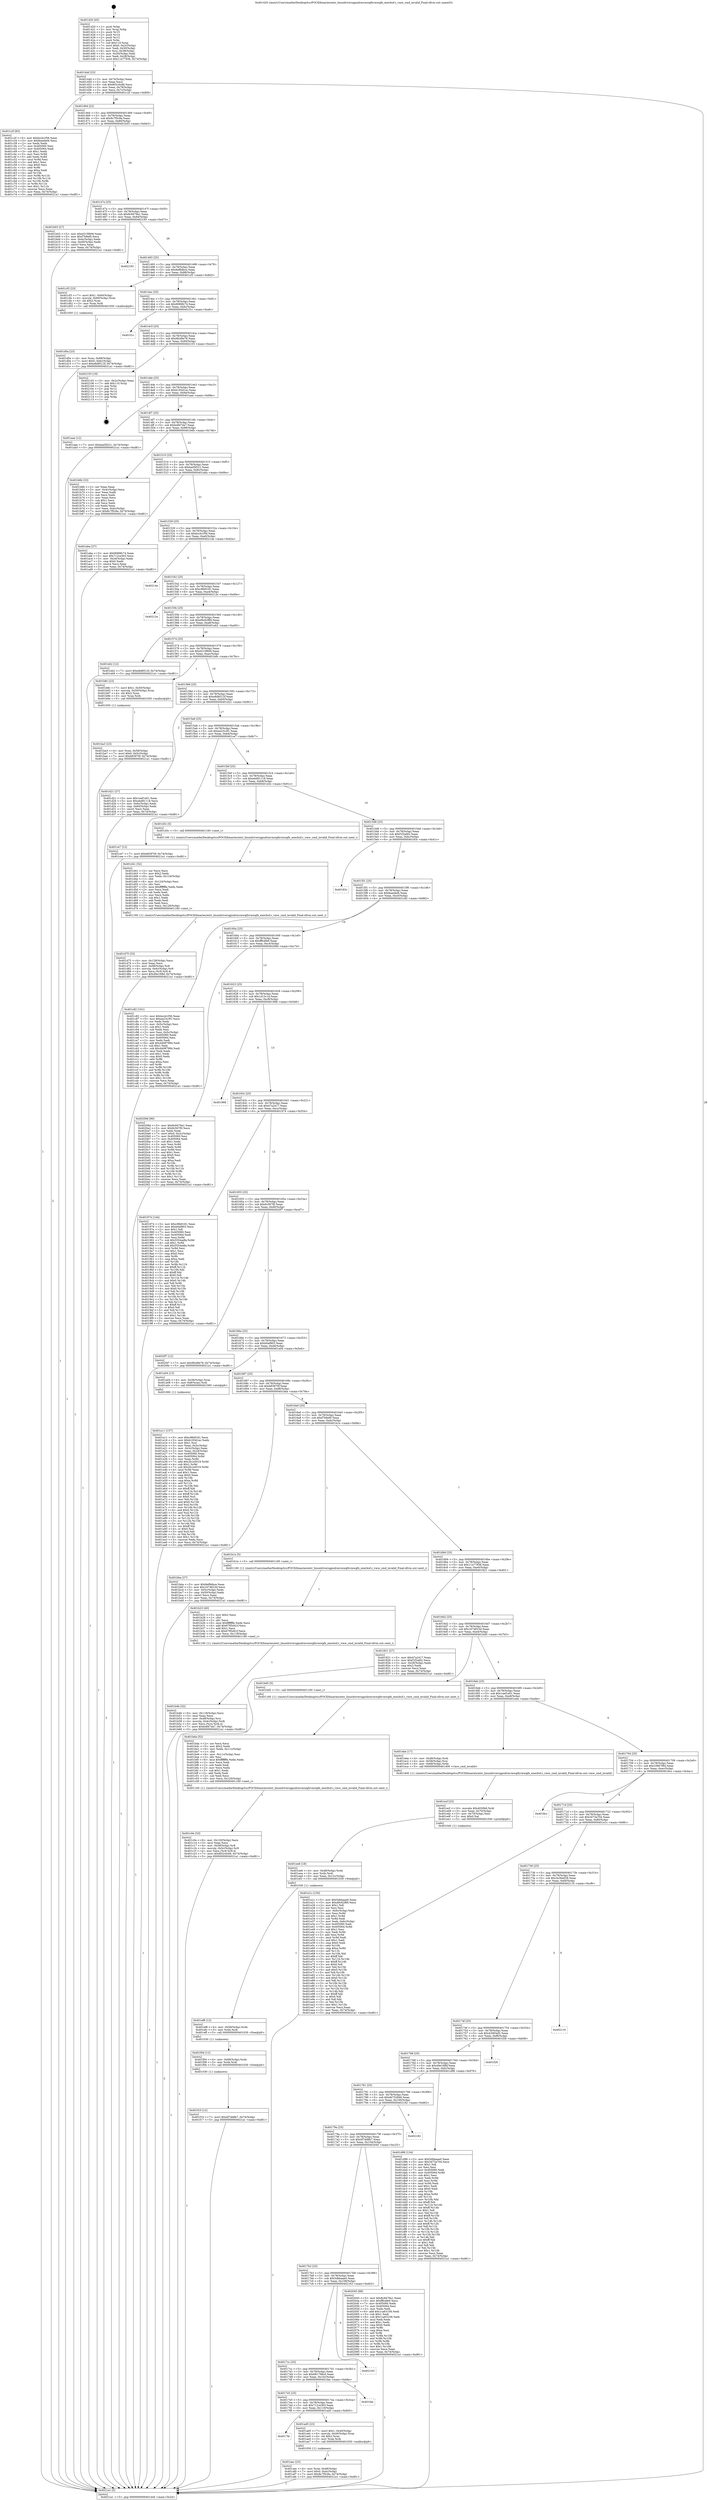 digraph "0x401420" {
  label = "0x401420 (/mnt/c/Users/mathe/Desktop/tcc/POCII/binaries/extr_linuxdriversgpudrmvmwgfxvmwgfx_execbuf.c_vmw_cmd_invalid_Final-ollvm.out::main(0))"
  labelloc = "t"
  node[shape=record]

  Entry [label="",width=0.3,height=0.3,shape=circle,fillcolor=black,style=filled]
  "0x40144d" [label="{
     0x40144d [23]\l
     | [instrs]\l
     &nbsp;&nbsp;0x40144d \<+3\>: mov -0x74(%rbp),%eax\l
     &nbsp;&nbsp;0x401450 \<+2\>: mov %eax,%ecx\l
     &nbsp;&nbsp;0x401452 \<+6\>: sub $0x802c0c66,%ecx\l
     &nbsp;&nbsp;0x401458 \<+3\>: mov %eax,-0x78(%rbp)\l
     &nbsp;&nbsp;0x40145b \<+3\>: mov %ecx,-0x7c(%rbp)\l
     &nbsp;&nbsp;0x40145e \<+6\>: je 0000000000401c2f \<main+0x80f\>\l
  }"]
  "0x401c2f" [label="{
     0x401c2f [83]\l
     | [instrs]\l
     &nbsp;&nbsp;0x401c2f \<+5\>: mov $0xbccb1f56,%eax\l
     &nbsp;&nbsp;0x401c34 \<+5\>: mov $0xfeaedef4,%ecx\l
     &nbsp;&nbsp;0x401c39 \<+2\>: xor %edx,%edx\l
     &nbsp;&nbsp;0x401c3b \<+7\>: mov 0x405060,%esi\l
     &nbsp;&nbsp;0x401c42 \<+7\>: mov 0x405064,%edi\l
     &nbsp;&nbsp;0x401c49 \<+3\>: sub $0x1,%edx\l
     &nbsp;&nbsp;0x401c4c \<+3\>: mov %esi,%r8d\l
     &nbsp;&nbsp;0x401c4f \<+3\>: add %edx,%r8d\l
     &nbsp;&nbsp;0x401c52 \<+4\>: imul %r8d,%esi\l
     &nbsp;&nbsp;0x401c56 \<+3\>: and $0x1,%esi\l
     &nbsp;&nbsp;0x401c59 \<+3\>: cmp $0x0,%esi\l
     &nbsp;&nbsp;0x401c5c \<+4\>: sete %r9b\l
     &nbsp;&nbsp;0x401c60 \<+3\>: cmp $0xa,%edi\l
     &nbsp;&nbsp;0x401c63 \<+4\>: setl %r10b\l
     &nbsp;&nbsp;0x401c67 \<+3\>: mov %r9b,%r11b\l
     &nbsp;&nbsp;0x401c6a \<+3\>: and %r10b,%r11b\l
     &nbsp;&nbsp;0x401c6d \<+3\>: xor %r10b,%r9b\l
     &nbsp;&nbsp;0x401c70 \<+3\>: or %r9b,%r11b\l
     &nbsp;&nbsp;0x401c73 \<+4\>: test $0x1,%r11b\l
     &nbsp;&nbsp;0x401c77 \<+3\>: cmovne %ecx,%eax\l
     &nbsp;&nbsp;0x401c7a \<+3\>: mov %eax,-0x74(%rbp)\l
     &nbsp;&nbsp;0x401c7d \<+5\>: jmp 00000000004021a1 \<main+0xd81\>\l
  }"]
  "0x401464" [label="{
     0x401464 [22]\l
     | [instrs]\l
     &nbsp;&nbsp;0x401464 \<+5\>: jmp 0000000000401469 \<main+0x49\>\l
     &nbsp;&nbsp;0x401469 \<+3\>: mov -0x78(%rbp),%eax\l
     &nbsp;&nbsp;0x40146c \<+5\>: sub $0x8c7f5c9a,%eax\l
     &nbsp;&nbsp;0x401471 \<+3\>: mov %eax,-0x80(%rbp)\l
     &nbsp;&nbsp;0x401474 \<+6\>: je 0000000000401b03 \<main+0x6e3\>\l
  }"]
  Exit [label="",width=0.3,height=0.3,shape=circle,fillcolor=black,style=filled,peripheries=2]
  "0x401b03" [label="{
     0x401b03 [27]\l
     | [instrs]\l
     &nbsp;&nbsp;0x401b03 \<+5\>: mov $0xe515f606,%eax\l
     &nbsp;&nbsp;0x401b08 \<+5\>: mov $0xf7b8ef0,%ecx\l
     &nbsp;&nbsp;0x401b0d \<+3\>: mov -0x4c(%rbp),%edx\l
     &nbsp;&nbsp;0x401b10 \<+3\>: cmp -0x40(%rbp),%edx\l
     &nbsp;&nbsp;0x401b13 \<+3\>: cmovl %ecx,%eax\l
     &nbsp;&nbsp;0x401b16 \<+3\>: mov %eax,-0x74(%rbp)\l
     &nbsp;&nbsp;0x401b19 \<+5\>: jmp 00000000004021a1 \<main+0xd81\>\l
  }"]
  "0x40147a" [label="{
     0x40147a [25]\l
     | [instrs]\l
     &nbsp;&nbsp;0x40147a \<+5\>: jmp 000000000040147f \<main+0x5f\>\l
     &nbsp;&nbsp;0x40147f \<+3\>: mov -0x78(%rbp),%eax\l
     &nbsp;&nbsp;0x401482 \<+5\>: sub $0x8c9479a1,%eax\l
     &nbsp;&nbsp;0x401487 \<+6\>: mov %eax,-0x84(%rbp)\l
     &nbsp;&nbsp;0x40148d \<+6\>: je 0000000000402193 \<main+0xd73\>\l
  }"]
  "0x401f10" [label="{
     0x401f10 [12]\l
     | [instrs]\l
     &nbsp;&nbsp;0x401f10 \<+7\>: movl $0x4f7dd8b7,-0x74(%rbp)\l
     &nbsp;&nbsp;0x401f17 \<+5\>: jmp 00000000004021a1 \<main+0xd81\>\l
  }"]
  "0x402193" [label="{
     0x402193\l
  }", style=dashed]
  "0x401493" [label="{
     0x401493 [25]\l
     | [instrs]\l
     &nbsp;&nbsp;0x401493 \<+5\>: jmp 0000000000401498 \<main+0x78\>\l
     &nbsp;&nbsp;0x401498 \<+3\>: mov -0x78(%rbp),%eax\l
     &nbsp;&nbsp;0x40149b \<+5\>: sub $0x8ef8dbce,%eax\l
     &nbsp;&nbsp;0x4014a0 \<+6\>: mov %eax,-0x88(%rbp)\l
     &nbsp;&nbsp;0x4014a6 \<+6\>: je 0000000000401cf3 \<main+0x8d3\>\l
  }"]
  "0x401f04" [label="{
     0x401f04 [12]\l
     | [instrs]\l
     &nbsp;&nbsp;0x401f04 \<+4\>: mov -0x68(%rbp),%rdx\l
     &nbsp;&nbsp;0x401f08 \<+3\>: mov %rdx,%rdi\l
     &nbsp;&nbsp;0x401f0b \<+5\>: call 0000000000401030 \<free@plt\>\l
     | [calls]\l
     &nbsp;&nbsp;0x401030 \{1\} (unknown)\l
  }"]
  "0x401cf3" [label="{
     0x401cf3 [23]\l
     | [instrs]\l
     &nbsp;&nbsp;0x401cf3 \<+7\>: movl $0x1,-0x60(%rbp)\l
     &nbsp;&nbsp;0x401cfa \<+4\>: movslq -0x60(%rbp),%rax\l
     &nbsp;&nbsp;0x401cfe \<+4\>: shl $0x2,%rax\l
     &nbsp;&nbsp;0x401d02 \<+3\>: mov %rax,%rdi\l
     &nbsp;&nbsp;0x401d05 \<+5\>: call 0000000000401050 \<malloc@plt\>\l
     | [calls]\l
     &nbsp;&nbsp;0x401050 \{1\} (unknown)\l
  }"]
  "0x4014ac" [label="{
     0x4014ac [25]\l
     | [instrs]\l
     &nbsp;&nbsp;0x4014ac \<+5\>: jmp 00000000004014b1 \<main+0x91\>\l
     &nbsp;&nbsp;0x4014b1 \<+3\>: mov -0x78(%rbp),%eax\l
     &nbsp;&nbsp;0x4014b4 \<+5\>: sub $0x9089fc74,%eax\l
     &nbsp;&nbsp;0x4014b9 \<+6\>: mov %eax,-0x8c(%rbp)\l
     &nbsp;&nbsp;0x4014bf \<+6\>: je 0000000000401f1c \<main+0xafc\>\l
  }"]
  "0x401ef8" [label="{
     0x401ef8 [12]\l
     | [instrs]\l
     &nbsp;&nbsp;0x401ef8 \<+4\>: mov -0x58(%rbp),%rdx\l
     &nbsp;&nbsp;0x401efc \<+3\>: mov %rdx,%rdi\l
     &nbsp;&nbsp;0x401eff \<+5\>: call 0000000000401030 \<free@plt\>\l
     | [calls]\l
     &nbsp;&nbsp;0x401030 \{1\} (unknown)\l
  }"]
  "0x401f1c" [label="{
     0x401f1c\l
  }", style=dashed]
  "0x4014c5" [label="{
     0x4014c5 [25]\l
     | [instrs]\l
     &nbsp;&nbsp;0x4014c5 \<+5\>: jmp 00000000004014ca \<main+0xaa\>\l
     &nbsp;&nbsp;0x4014ca \<+3\>: mov -0x78(%rbp),%eax\l
     &nbsp;&nbsp;0x4014cd \<+5\>: sub $0x9fcd9e78,%eax\l
     &nbsp;&nbsp;0x4014d2 \<+6\>: mov %eax,-0x90(%rbp)\l
     &nbsp;&nbsp;0x4014d8 \<+6\>: je 0000000000402103 \<main+0xce3\>\l
  }"]
  "0x401ee6" [label="{
     0x401ee6 [18]\l
     | [instrs]\l
     &nbsp;&nbsp;0x401ee6 \<+4\>: mov -0x48(%rbp),%rdx\l
     &nbsp;&nbsp;0x401eea \<+3\>: mov %rdx,%rdi\l
     &nbsp;&nbsp;0x401eed \<+6\>: mov %eax,-0x12c(%rbp)\l
     &nbsp;&nbsp;0x401ef3 \<+5\>: call 0000000000401030 \<free@plt\>\l
     | [calls]\l
     &nbsp;&nbsp;0x401030 \{1\} (unknown)\l
  }"]
  "0x402103" [label="{
     0x402103 [19]\l
     | [instrs]\l
     &nbsp;&nbsp;0x402103 \<+3\>: mov -0x2c(%rbp),%eax\l
     &nbsp;&nbsp;0x402106 \<+7\>: add $0x110,%rsp\l
     &nbsp;&nbsp;0x40210d \<+1\>: pop %rbx\l
     &nbsp;&nbsp;0x40210e \<+2\>: pop %r12\l
     &nbsp;&nbsp;0x402110 \<+2\>: pop %r14\l
     &nbsp;&nbsp;0x402112 \<+2\>: pop %r15\l
     &nbsp;&nbsp;0x402114 \<+1\>: pop %rbp\l
     &nbsp;&nbsp;0x402115 \<+1\>: ret\l
  }"]
  "0x4014de" [label="{
     0x4014de [25]\l
     | [instrs]\l
     &nbsp;&nbsp;0x4014de \<+5\>: jmp 00000000004014e3 \<main+0xc3\>\l
     &nbsp;&nbsp;0x4014e3 \<+3\>: mov -0x78(%rbp),%eax\l
     &nbsp;&nbsp;0x4014e6 \<+5\>: sub $0xb193d1ec,%eax\l
     &nbsp;&nbsp;0x4014eb \<+6\>: mov %eax,-0x94(%rbp)\l
     &nbsp;&nbsp;0x4014f1 \<+6\>: je 0000000000401aae \<main+0x68e\>\l
  }"]
  "0x401ecf" [label="{
     0x401ecf [23]\l
     | [instrs]\l
     &nbsp;&nbsp;0x401ecf \<+10\>: movabs $0x4030b6,%rdi\l
     &nbsp;&nbsp;0x401ed9 \<+3\>: mov %eax,-0x70(%rbp)\l
     &nbsp;&nbsp;0x401edc \<+3\>: mov -0x70(%rbp),%esi\l
     &nbsp;&nbsp;0x401edf \<+2\>: mov $0x0,%al\l
     &nbsp;&nbsp;0x401ee1 \<+5\>: call 0000000000401040 \<printf@plt\>\l
     | [calls]\l
     &nbsp;&nbsp;0x401040 \{1\} (unknown)\l
  }"]
  "0x401aae" [label="{
     0x401aae [12]\l
     | [instrs]\l
     &nbsp;&nbsp;0x401aae \<+7\>: movl $0xbad5f221,-0x74(%rbp)\l
     &nbsp;&nbsp;0x401ab5 \<+5\>: jmp 00000000004021a1 \<main+0xd81\>\l
  }"]
  "0x4014f7" [label="{
     0x4014f7 [25]\l
     | [instrs]\l
     &nbsp;&nbsp;0x4014f7 \<+5\>: jmp 00000000004014fc \<main+0xdc\>\l
     &nbsp;&nbsp;0x4014fc \<+3\>: mov -0x78(%rbp),%eax\l
     &nbsp;&nbsp;0x4014ff \<+5\>: sub $0xb4fd7da7,%eax\l
     &nbsp;&nbsp;0x401504 \<+6\>: mov %eax,-0x98(%rbp)\l
     &nbsp;&nbsp;0x40150a \<+6\>: je 0000000000401b6b \<main+0x74b\>\l
  }"]
  "0x401d75" [label="{
     0x401d75 [33]\l
     | [instrs]\l
     &nbsp;&nbsp;0x401d75 \<+6\>: mov -0x128(%rbp),%ecx\l
     &nbsp;&nbsp;0x401d7b \<+3\>: imul %eax,%ecx\l
     &nbsp;&nbsp;0x401d7e \<+4\>: mov -0x68(%rbp),%r8\l
     &nbsp;&nbsp;0x401d82 \<+4\>: movslq -0x6c(%rbp),%r9\l
     &nbsp;&nbsp;0x401d86 \<+4\>: mov %ecx,(%r8,%r9,4)\l
     &nbsp;&nbsp;0x401d8a \<+7\>: movl $0x49e16fbf,-0x74(%rbp)\l
     &nbsp;&nbsp;0x401d91 \<+5\>: jmp 00000000004021a1 \<main+0xd81\>\l
  }"]
  "0x401b6b" [label="{
     0x401b6b [33]\l
     | [instrs]\l
     &nbsp;&nbsp;0x401b6b \<+2\>: xor %eax,%eax\l
     &nbsp;&nbsp;0x401b6d \<+3\>: mov -0x4c(%rbp),%ecx\l
     &nbsp;&nbsp;0x401b70 \<+2\>: mov %eax,%edx\l
     &nbsp;&nbsp;0x401b72 \<+2\>: sub %ecx,%edx\l
     &nbsp;&nbsp;0x401b74 \<+2\>: mov %eax,%ecx\l
     &nbsp;&nbsp;0x401b76 \<+3\>: sub $0x1,%ecx\l
     &nbsp;&nbsp;0x401b79 \<+2\>: add %ecx,%edx\l
     &nbsp;&nbsp;0x401b7b \<+2\>: sub %edx,%eax\l
     &nbsp;&nbsp;0x401b7d \<+3\>: mov %eax,-0x4c(%rbp)\l
     &nbsp;&nbsp;0x401b80 \<+7\>: movl $0x8c7f5c9a,-0x74(%rbp)\l
     &nbsp;&nbsp;0x401b87 \<+5\>: jmp 00000000004021a1 \<main+0xd81\>\l
  }"]
  "0x401510" [label="{
     0x401510 [25]\l
     | [instrs]\l
     &nbsp;&nbsp;0x401510 \<+5\>: jmp 0000000000401515 \<main+0xf5\>\l
     &nbsp;&nbsp;0x401515 \<+3\>: mov -0x78(%rbp),%eax\l
     &nbsp;&nbsp;0x401518 \<+5\>: sub $0xbad5f221,%eax\l
     &nbsp;&nbsp;0x40151d \<+6\>: mov %eax,-0x9c(%rbp)\l
     &nbsp;&nbsp;0x401523 \<+6\>: je 0000000000401aba \<main+0x69a\>\l
  }"]
  "0x401d41" [label="{
     0x401d41 [52]\l
     | [instrs]\l
     &nbsp;&nbsp;0x401d41 \<+2\>: xor %ecx,%ecx\l
     &nbsp;&nbsp;0x401d43 \<+5\>: mov $0x2,%edx\l
     &nbsp;&nbsp;0x401d48 \<+6\>: mov %edx,-0x124(%rbp)\l
     &nbsp;&nbsp;0x401d4e \<+1\>: cltd\l
     &nbsp;&nbsp;0x401d4f \<+6\>: mov -0x124(%rbp),%esi\l
     &nbsp;&nbsp;0x401d55 \<+2\>: idiv %esi\l
     &nbsp;&nbsp;0x401d57 \<+6\>: imul $0xfffffffe,%edx,%edx\l
     &nbsp;&nbsp;0x401d5d \<+2\>: mov %ecx,%edi\l
     &nbsp;&nbsp;0x401d5f \<+2\>: sub %edx,%edi\l
     &nbsp;&nbsp;0x401d61 \<+2\>: mov %ecx,%edx\l
     &nbsp;&nbsp;0x401d63 \<+3\>: sub $0x1,%edx\l
     &nbsp;&nbsp;0x401d66 \<+2\>: add %edx,%edi\l
     &nbsp;&nbsp;0x401d68 \<+2\>: sub %edi,%ecx\l
     &nbsp;&nbsp;0x401d6a \<+6\>: mov %ecx,-0x128(%rbp)\l
     &nbsp;&nbsp;0x401d70 \<+5\>: call 0000000000401160 \<next_i\>\l
     | [calls]\l
     &nbsp;&nbsp;0x401160 \{1\} (/mnt/c/Users/mathe/Desktop/tcc/POCII/binaries/extr_linuxdriversgpudrmvmwgfxvmwgfx_execbuf.c_vmw_cmd_invalid_Final-ollvm.out::next_i)\l
  }"]
  "0x401aba" [label="{
     0x401aba [27]\l
     | [instrs]\l
     &nbsp;&nbsp;0x401aba \<+5\>: mov $0x9089fc74,%eax\l
     &nbsp;&nbsp;0x401abf \<+5\>: mov $0x712ce363,%ecx\l
     &nbsp;&nbsp;0x401ac4 \<+3\>: mov -0x24(%rbp),%edx\l
     &nbsp;&nbsp;0x401ac7 \<+3\>: cmp $0x0,%edx\l
     &nbsp;&nbsp;0x401aca \<+3\>: cmove %ecx,%eax\l
     &nbsp;&nbsp;0x401acd \<+3\>: mov %eax,-0x74(%rbp)\l
     &nbsp;&nbsp;0x401ad0 \<+5\>: jmp 00000000004021a1 \<main+0xd81\>\l
  }"]
  "0x401529" [label="{
     0x401529 [25]\l
     | [instrs]\l
     &nbsp;&nbsp;0x401529 \<+5\>: jmp 000000000040152e \<main+0x10e\>\l
     &nbsp;&nbsp;0x40152e \<+3\>: mov -0x78(%rbp),%eax\l
     &nbsp;&nbsp;0x401531 \<+5\>: sub $0xbccb1f56,%eax\l
     &nbsp;&nbsp;0x401536 \<+6\>: mov %eax,-0xa0(%rbp)\l
     &nbsp;&nbsp;0x40153c \<+6\>: je 000000000040214a \<main+0xd2a\>\l
  }"]
  "0x401d0a" [label="{
     0x401d0a [23]\l
     | [instrs]\l
     &nbsp;&nbsp;0x401d0a \<+4\>: mov %rax,-0x68(%rbp)\l
     &nbsp;&nbsp;0x401d0e \<+7\>: movl $0x0,-0x6c(%rbp)\l
     &nbsp;&nbsp;0x401d15 \<+7\>: movl $0xe8d8512f,-0x74(%rbp)\l
     &nbsp;&nbsp;0x401d1c \<+5\>: jmp 00000000004021a1 \<main+0xd81\>\l
  }"]
  "0x40214a" [label="{
     0x40214a\l
  }", style=dashed]
  "0x401542" [label="{
     0x401542 [25]\l
     | [instrs]\l
     &nbsp;&nbsp;0x401542 \<+5\>: jmp 0000000000401547 \<main+0x127\>\l
     &nbsp;&nbsp;0x401547 \<+3\>: mov -0x78(%rbp),%eax\l
     &nbsp;&nbsp;0x40154a \<+5\>: sub $0xc9fe9181,%eax\l
     &nbsp;&nbsp;0x40154f \<+6\>: mov %eax,-0xa4(%rbp)\l
     &nbsp;&nbsp;0x401555 \<+6\>: je 000000000040212e \<main+0xd0e\>\l
  }"]
  "0x401c0e" [label="{
     0x401c0e [33]\l
     | [instrs]\l
     &nbsp;&nbsp;0x401c0e \<+6\>: mov -0x120(%rbp),%ecx\l
     &nbsp;&nbsp;0x401c14 \<+3\>: imul %eax,%ecx\l
     &nbsp;&nbsp;0x401c17 \<+4\>: mov -0x58(%rbp),%r8\l
     &nbsp;&nbsp;0x401c1b \<+4\>: movslq -0x5c(%rbp),%r9\l
     &nbsp;&nbsp;0x401c1f \<+4\>: mov %ecx,(%r8,%r9,4)\l
     &nbsp;&nbsp;0x401c23 \<+7\>: movl $0x802c0c66,-0x74(%rbp)\l
     &nbsp;&nbsp;0x401c2a \<+5\>: jmp 00000000004021a1 \<main+0xd81\>\l
  }"]
  "0x40212e" [label="{
     0x40212e\l
  }", style=dashed]
  "0x40155b" [label="{
     0x40155b [25]\l
     | [instrs]\l
     &nbsp;&nbsp;0x40155b \<+5\>: jmp 0000000000401560 \<main+0x140\>\l
     &nbsp;&nbsp;0x401560 \<+3\>: mov -0x78(%rbp),%eax\l
     &nbsp;&nbsp;0x401563 \<+5\>: sub $0xd9c62f89,%eax\l
     &nbsp;&nbsp;0x401568 \<+6\>: mov %eax,-0xa8(%rbp)\l
     &nbsp;&nbsp;0x40156e \<+6\>: je 0000000000401eb2 \<main+0xa92\>\l
  }"]
  "0x401bda" [label="{
     0x401bda [52]\l
     | [instrs]\l
     &nbsp;&nbsp;0x401bda \<+2\>: xor %ecx,%ecx\l
     &nbsp;&nbsp;0x401bdc \<+5\>: mov $0x2,%edx\l
     &nbsp;&nbsp;0x401be1 \<+6\>: mov %edx,-0x11c(%rbp)\l
     &nbsp;&nbsp;0x401be7 \<+1\>: cltd\l
     &nbsp;&nbsp;0x401be8 \<+6\>: mov -0x11c(%rbp),%esi\l
     &nbsp;&nbsp;0x401bee \<+2\>: idiv %esi\l
     &nbsp;&nbsp;0x401bf0 \<+6\>: imul $0xfffffffe,%edx,%edx\l
     &nbsp;&nbsp;0x401bf6 \<+2\>: mov %ecx,%edi\l
     &nbsp;&nbsp;0x401bf8 \<+2\>: sub %edx,%edi\l
     &nbsp;&nbsp;0x401bfa \<+2\>: mov %ecx,%edx\l
     &nbsp;&nbsp;0x401bfc \<+3\>: sub $0x1,%edx\l
     &nbsp;&nbsp;0x401bff \<+2\>: add %edx,%edi\l
     &nbsp;&nbsp;0x401c01 \<+2\>: sub %edi,%ecx\l
     &nbsp;&nbsp;0x401c03 \<+6\>: mov %ecx,-0x120(%rbp)\l
     &nbsp;&nbsp;0x401c09 \<+5\>: call 0000000000401160 \<next_i\>\l
     | [calls]\l
     &nbsp;&nbsp;0x401160 \{1\} (/mnt/c/Users/mathe/Desktop/tcc/POCII/binaries/extr_linuxdriversgpudrmvmwgfxvmwgfx_execbuf.c_vmw_cmd_invalid_Final-ollvm.out::next_i)\l
  }"]
  "0x401eb2" [label="{
     0x401eb2 [12]\l
     | [instrs]\l
     &nbsp;&nbsp;0x401eb2 \<+7\>: movl $0xe8d8512f,-0x74(%rbp)\l
     &nbsp;&nbsp;0x401eb9 \<+5\>: jmp 00000000004021a1 \<main+0xd81\>\l
  }"]
  "0x401574" [label="{
     0x401574 [25]\l
     | [instrs]\l
     &nbsp;&nbsp;0x401574 \<+5\>: jmp 0000000000401579 \<main+0x159\>\l
     &nbsp;&nbsp;0x401579 \<+3\>: mov -0x78(%rbp),%eax\l
     &nbsp;&nbsp;0x40157c \<+5\>: sub $0xe515f606,%eax\l
     &nbsp;&nbsp;0x401581 \<+6\>: mov %eax,-0xac(%rbp)\l
     &nbsp;&nbsp;0x401587 \<+6\>: je 0000000000401b8c \<main+0x76c\>\l
  }"]
  "0x401ba3" [label="{
     0x401ba3 [23]\l
     | [instrs]\l
     &nbsp;&nbsp;0x401ba3 \<+4\>: mov %rax,-0x58(%rbp)\l
     &nbsp;&nbsp;0x401ba7 \<+7\>: movl $0x0,-0x5c(%rbp)\l
     &nbsp;&nbsp;0x401bae \<+7\>: movl $0xb83970f,-0x74(%rbp)\l
     &nbsp;&nbsp;0x401bb5 \<+5\>: jmp 00000000004021a1 \<main+0xd81\>\l
  }"]
  "0x401b8c" [label="{
     0x401b8c [23]\l
     | [instrs]\l
     &nbsp;&nbsp;0x401b8c \<+7\>: movl $0x1,-0x50(%rbp)\l
     &nbsp;&nbsp;0x401b93 \<+4\>: movslq -0x50(%rbp),%rax\l
     &nbsp;&nbsp;0x401b97 \<+4\>: shl $0x2,%rax\l
     &nbsp;&nbsp;0x401b9b \<+3\>: mov %rax,%rdi\l
     &nbsp;&nbsp;0x401b9e \<+5\>: call 0000000000401050 \<malloc@plt\>\l
     | [calls]\l
     &nbsp;&nbsp;0x401050 \{1\} (unknown)\l
  }"]
  "0x40158d" [label="{
     0x40158d [25]\l
     | [instrs]\l
     &nbsp;&nbsp;0x40158d \<+5\>: jmp 0000000000401592 \<main+0x172\>\l
     &nbsp;&nbsp;0x401592 \<+3\>: mov -0x78(%rbp),%eax\l
     &nbsp;&nbsp;0x401595 \<+5\>: sub $0xe8d8512f,%eax\l
     &nbsp;&nbsp;0x40159a \<+6\>: mov %eax,-0xb0(%rbp)\l
     &nbsp;&nbsp;0x4015a0 \<+6\>: je 0000000000401d21 \<main+0x901\>\l
  }"]
  "0x401b4b" [label="{
     0x401b4b [32]\l
     | [instrs]\l
     &nbsp;&nbsp;0x401b4b \<+6\>: mov -0x118(%rbp),%ecx\l
     &nbsp;&nbsp;0x401b51 \<+3\>: imul %eax,%ecx\l
     &nbsp;&nbsp;0x401b54 \<+4\>: mov -0x48(%rbp),%rsi\l
     &nbsp;&nbsp;0x401b58 \<+4\>: movslq -0x4c(%rbp),%rdi\l
     &nbsp;&nbsp;0x401b5c \<+3\>: mov %ecx,(%rsi,%rdi,4)\l
     &nbsp;&nbsp;0x401b5f \<+7\>: movl $0xb4fd7da7,-0x74(%rbp)\l
     &nbsp;&nbsp;0x401b66 \<+5\>: jmp 00000000004021a1 \<main+0xd81\>\l
  }"]
  "0x401d21" [label="{
     0x401d21 [27]\l
     | [instrs]\l
     &nbsp;&nbsp;0x401d21 \<+5\>: mov $0x1eef1e01,%eax\l
     &nbsp;&nbsp;0x401d26 \<+5\>: mov $0xebd91118,%ecx\l
     &nbsp;&nbsp;0x401d2b \<+3\>: mov -0x6c(%rbp),%edx\l
     &nbsp;&nbsp;0x401d2e \<+3\>: cmp -0x60(%rbp),%edx\l
     &nbsp;&nbsp;0x401d31 \<+3\>: cmovl %ecx,%eax\l
     &nbsp;&nbsp;0x401d34 \<+3\>: mov %eax,-0x74(%rbp)\l
     &nbsp;&nbsp;0x401d37 \<+5\>: jmp 00000000004021a1 \<main+0xd81\>\l
  }"]
  "0x4015a6" [label="{
     0x4015a6 [25]\l
     | [instrs]\l
     &nbsp;&nbsp;0x4015a6 \<+5\>: jmp 00000000004015ab \<main+0x18b\>\l
     &nbsp;&nbsp;0x4015ab \<+3\>: mov -0x78(%rbp),%eax\l
     &nbsp;&nbsp;0x4015ae \<+5\>: sub $0xea23c3f1,%eax\l
     &nbsp;&nbsp;0x4015b3 \<+6\>: mov %eax,-0xb4(%rbp)\l
     &nbsp;&nbsp;0x4015b9 \<+6\>: je 0000000000401ce7 \<main+0x8c7\>\l
  }"]
  "0x401b23" [label="{
     0x401b23 [40]\l
     | [instrs]\l
     &nbsp;&nbsp;0x401b23 \<+5\>: mov $0x2,%ecx\l
     &nbsp;&nbsp;0x401b28 \<+1\>: cltd\l
     &nbsp;&nbsp;0x401b29 \<+2\>: idiv %ecx\l
     &nbsp;&nbsp;0x401b2b \<+6\>: imul $0xfffffffe,%edx,%ecx\l
     &nbsp;&nbsp;0x401b31 \<+6\>: add $0x6785d41f,%ecx\l
     &nbsp;&nbsp;0x401b37 \<+3\>: add $0x1,%ecx\l
     &nbsp;&nbsp;0x401b3a \<+6\>: sub $0x6785d41f,%ecx\l
     &nbsp;&nbsp;0x401b40 \<+6\>: mov %ecx,-0x118(%rbp)\l
     &nbsp;&nbsp;0x401b46 \<+5\>: call 0000000000401160 \<next_i\>\l
     | [calls]\l
     &nbsp;&nbsp;0x401160 \{1\} (/mnt/c/Users/mathe/Desktop/tcc/POCII/binaries/extr_linuxdriversgpudrmvmwgfxvmwgfx_execbuf.c_vmw_cmd_invalid_Final-ollvm.out::next_i)\l
  }"]
  "0x401ce7" [label="{
     0x401ce7 [12]\l
     | [instrs]\l
     &nbsp;&nbsp;0x401ce7 \<+7\>: movl $0xb83970f,-0x74(%rbp)\l
     &nbsp;&nbsp;0x401cee \<+5\>: jmp 00000000004021a1 \<main+0xd81\>\l
  }"]
  "0x4015bf" [label="{
     0x4015bf [25]\l
     | [instrs]\l
     &nbsp;&nbsp;0x4015bf \<+5\>: jmp 00000000004015c4 \<main+0x1a4\>\l
     &nbsp;&nbsp;0x4015c4 \<+3\>: mov -0x78(%rbp),%eax\l
     &nbsp;&nbsp;0x4015c7 \<+5\>: sub $0xebd91118,%eax\l
     &nbsp;&nbsp;0x4015cc \<+6\>: mov %eax,-0xb8(%rbp)\l
     &nbsp;&nbsp;0x4015d2 \<+6\>: je 0000000000401d3c \<main+0x91c\>\l
  }"]
  "0x401aec" [label="{
     0x401aec [23]\l
     | [instrs]\l
     &nbsp;&nbsp;0x401aec \<+4\>: mov %rax,-0x48(%rbp)\l
     &nbsp;&nbsp;0x401af0 \<+7\>: movl $0x0,-0x4c(%rbp)\l
     &nbsp;&nbsp;0x401af7 \<+7\>: movl $0x8c7f5c9a,-0x74(%rbp)\l
     &nbsp;&nbsp;0x401afe \<+5\>: jmp 00000000004021a1 \<main+0xd81\>\l
  }"]
  "0x401d3c" [label="{
     0x401d3c [5]\l
     | [instrs]\l
     &nbsp;&nbsp;0x401d3c \<+5\>: call 0000000000401160 \<next_i\>\l
     | [calls]\l
     &nbsp;&nbsp;0x401160 \{1\} (/mnt/c/Users/mathe/Desktop/tcc/POCII/binaries/extr_linuxdriversgpudrmvmwgfxvmwgfx_execbuf.c_vmw_cmd_invalid_Final-ollvm.out::next_i)\l
  }"]
  "0x4015d8" [label="{
     0x4015d8 [25]\l
     | [instrs]\l
     &nbsp;&nbsp;0x4015d8 \<+5\>: jmp 00000000004015dd \<main+0x1bd\>\l
     &nbsp;&nbsp;0x4015dd \<+3\>: mov -0x78(%rbp),%eax\l
     &nbsp;&nbsp;0x4015e0 \<+5\>: sub $0xf1f2afd2,%eax\l
     &nbsp;&nbsp;0x4015e5 \<+6\>: mov %eax,-0xbc(%rbp)\l
     &nbsp;&nbsp;0x4015eb \<+6\>: je 000000000040183c \<main+0x41c\>\l
  }"]
  "0x4017fe" [label="{
     0x4017fe\l
  }", style=dashed]
  "0x40183c" [label="{
     0x40183c\l
  }", style=dashed]
  "0x4015f1" [label="{
     0x4015f1 [25]\l
     | [instrs]\l
     &nbsp;&nbsp;0x4015f1 \<+5\>: jmp 00000000004015f6 \<main+0x1d6\>\l
     &nbsp;&nbsp;0x4015f6 \<+3\>: mov -0x78(%rbp),%eax\l
     &nbsp;&nbsp;0x4015f9 \<+5\>: sub $0xfeaedef4,%eax\l
     &nbsp;&nbsp;0x4015fe \<+6\>: mov %eax,-0xc0(%rbp)\l
     &nbsp;&nbsp;0x401604 \<+6\>: je 0000000000401c82 \<main+0x862\>\l
  }"]
  "0x401ad5" [label="{
     0x401ad5 [23]\l
     | [instrs]\l
     &nbsp;&nbsp;0x401ad5 \<+7\>: movl $0x1,-0x40(%rbp)\l
     &nbsp;&nbsp;0x401adc \<+4\>: movslq -0x40(%rbp),%rax\l
     &nbsp;&nbsp;0x401ae0 \<+4\>: shl $0x2,%rax\l
     &nbsp;&nbsp;0x401ae4 \<+3\>: mov %rax,%rdi\l
     &nbsp;&nbsp;0x401ae7 \<+5\>: call 0000000000401050 \<malloc@plt\>\l
     | [calls]\l
     &nbsp;&nbsp;0x401050 \{1\} (unknown)\l
  }"]
  "0x401c82" [label="{
     0x401c82 [101]\l
     | [instrs]\l
     &nbsp;&nbsp;0x401c82 \<+5\>: mov $0xbccb1f56,%eax\l
     &nbsp;&nbsp;0x401c87 \<+5\>: mov $0xea23c3f1,%ecx\l
     &nbsp;&nbsp;0x401c8c \<+2\>: xor %edx,%edx\l
     &nbsp;&nbsp;0x401c8e \<+3\>: mov -0x5c(%rbp),%esi\l
     &nbsp;&nbsp;0x401c91 \<+3\>: sub $0x1,%edx\l
     &nbsp;&nbsp;0x401c94 \<+2\>: sub %edx,%esi\l
     &nbsp;&nbsp;0x401c96 \<+3\>: mov %esi,-0x5c(%rbp)\l
     &nbsp;&nbsp;0x401c99 \<+7\>: mov 0x405060,%edx\l
     &nbsp;&nbsp;0x401ca0 \<+7\>: mov 0x405064,%esi\l
     &nbsp;&nbsp;0x401ca7 \<+2\>: mov %edx,%edi\l
     &nbsp;&nbsp;0x401ca9 \<+6\>: add $0x44087984,%edi\l
     &nbsp;&nbsp;0x401caf \<+3\>: sub $0x1,%edi\l
     &nbsp;&nbsp;0x401cb2 \<+6\>: sub $0x44087984,%edi\l
     &nbsp;&nbsp;0x401cb8 \<+3\>: imul %edi,%edx\l
     &nbsp;&nbsp;0x401cbb \<+3\>: and $0x1,%edx\l
     &nbsp;&nbsp;0x401cbe \<+3\>: cmp $0x0,%edx\l
     &nbsp;&nbsp;0x401cc1 \<+4\>: sete %r8b\l
     &nbsp;&nbsp;0x401cc5 \<+3\>: cmp $0xa,%esi\l
     &nbsp;&nbsp;0x401cc8 \<+4\>: setl %r9b\l
     &nbsp;&nbsp;0x401ccc \<+3\>: mov %r8b,%r10b\l
     &nbsp;&nbsp;0x401ccf \<+3\>: and %r9b,%r10b\l
     &nbsp;&nbsp;0x401cd2 \<+3\>: xor %r9b,%r8b\l
     &nbsp;&nbsp;0x401cd5 \<+3\>: or %r8b,%r10b\l
     &nbsp;&nbsp;0x401cd8 \<+4\>: test $0x1,%r10b\l
     &nbsp;&nbsp;0x401cdc \<+3\>: cmovne %ecx,%eax\l
     &nbsp;&nbsp;0x401cdf \<+3\>: mov %eax,-0x74(%rbp)\l
     &nbsp;&nbsp;0x401ce2 \<+5\>: jmp 00000000004021a1 \<main+0xd81\>\l
  }"]
  "0x40160a" [label="{
     0x40160a [25]\l
     | [instrs]\l
     &nbsp;&nbsp;0x40160a \<+5\>: jmp 000000000040160f \<main+0x1ef\>\l
     &nbsp;&nbsp;0x40160f \<+3\>: mov -0x78(%rbp),%eax\l
     &nbsp;&nbsp;0x401612 \<+5\>: sub $0xfffcdfe9,%eax\l
     &nbsp;&nbsp;0x401617 \<+6\>: mov %eax,-0xc4(%rbp)\l
     &nbsp;&nbsp;0x40161d \<+6\>: je 000000000040209d \<main+0xc7d\>\l
  }"]
  "0x4017e5" [label="{
     0x4017e5 [25]\l
     | [instrs]\l
     &nbsp;&nbsp;0x4017e5 \<+5\>: jmp 00000000004017ea \<main+0x3ca\>\l
     &nbsp;&nbsp;0x4017ea \<+3\>: mov -0x78(%rbp),%eax\l
     &nbsp;&nbsp;0x4017ed \<+5\>: sub $0x712ce363,%eax\l
     &nbsp;&nbsp;0x4017f2 \<+6\>: mov %eax,-0x110(%rbp)\l
     &nbsp;&nbsp;0x4017f8 \<+6\>: je 0000000000401ad5 \<main+0x6b5\>\l
  }"]
  "0x40209d" [label="{
     0x40209d [90]\l
     | [instrs]\l
     &nbsp;&nbsp;0x40209d \<+5\>: mov $0x8c9479a1,%eax\l
     &nbsp;&nbsp;0x4020a2 \<+5\>: mov $0x9c567f0,%ecx\l
     &nbsp;&nbsp;0x4020a7 \<+2\>: xor %edx,%edx\l
     &nbsp;&nbsp;0x4020a9 \<+7\>: movl $0x0,-0x2c(%rbp)\l
     &nbsp;&nbsp;0x4020b0 \<+7\>: mov 0x405060,%esi\l
     &nbsp;&nbsp;0x4020b7 \<+7\>: mov 0x405064,%edi\l
     &nbsp;&nbsp;0x4020be \<+3\>: sub $0x1,%edx\l
     &nbsp;&nbsp;0x4020c1 \<+3\>: mov %esi,%r8d\l
     &nbsp;&nbsp;0x4020c4 \<+3\>: add %edx,%r8d\l
     &nbsp;&nbsp;0x4020c7 \<+4\>: imul %r8d,%esi\l
     &nbsp;&nbsp;0x4020cb \<+3\>: and $0x1,%esi\l
     &nbsp;&nbsp;0x4020ce \<+3\>: cmp $0x0,%esi\l
     &nbsp;&nbsp;0x4020d1 \<+4\>: sete %r9b\l
     &nbsp;&nbsp;0x4020d5 \<+3\>: cmp $0xa,%edi\l
     &nbsp;&nbsp;0x4020d8 \<+4\>: setl %r10b\l
     &nbsp;&nbsp;0x4020dc \<+3\>: mov %r9b,%r11b\l
     &nbsp;&nbsp;0x4020df \<+3\>: and %r10b,%r11b\l
     &nbsp;&nbsp;0x4020e2 \<+3\>: xor %r10b,%r9b\l
     &nbsp;&nbsp;0x4020e5 \<+3\>: or %r9b,%r11b\l
     &nbsp;&nbsp;0x4020e8 \<+4\>: test $0x1,%r11b\l
     &nbsp;&nbsp;0x4020ec \<+3\>: cmovne %ecx,%eax\l
     &nbsp;&nbsp;0x4020ef \<+3\>: mov %eax,-0x74(%rbp)\l
     &nbsp;&nbsp;0x4020f2 \<+5\>: jmp 00000000004021a1 \<main+0xd81\>\l
  }"]
  "0x401623" [label="{
     0x401623 [25]\l
     | [instrs]\l
     &nbsp;&nbsp;0x401623 \<+5\>: jmp 0000000000401628 \<main+0x208\>\l
     &nbsp;&nbsp;0x401628 \<+3\>: mov -0x78(%rbp),%eax\l
     &nbsp;&nbsp;0x40162b \<+5\>: sub $0x1d15c1d,%eax\l
     &nbsp;&nbsp;0x401630 \<+6\>: mov %eax,-0xc8(%rbp)\l
     &nbsp;&nbsp;0x401636 \<+6\>: je 0000000000401968 \<main+0x548\>\l
  }"]
  "0x401fae" [label="{
     0x401fae\l
  }", style=dashed]
  "0x401968" [label="{
     0x401968\l
  }", style=dashed]
  "0x40163c" [label="{
     0x40163c [25]\l
     | [instrs]\l
     &nbsp;&nbsp;0x40163c \<+5\>: jmp 0000000000401641 \<main+0x221\>\l
     &nbsp;&nbsp;0x401641 \<+3\>: mov -0x78(%rbp),%eax\l
     &nbsp;&nbsp;0x401644 \<+5\>: sub $0x47a2417,%eax\l
     &nbsp;&nbsp;0x401649 \<+6\>: mov %eax,-0xcc(%rbp)\l
     &nbsp;&nbsp;0x40164f \<+6\>: je 0000000000401974 \<main+0x554\>\l
  }"]
  "0x4017cc" [label="{
     0x4017cc [25]\l
     | [instrs]\l
     &nbsp;&nbsp;0x4017cc \<+5\>: jmp 00000000004017d1 \<main+0x3b1\>\l
     &nbsp;&nbsp;0x4017d1 \<+3\>: mov -0x78(%rbp),%eax\l
     &nbsp;&nbsp;0x4017d4 \<+5\>: sub $0x681798cd,%eax\l
     &nbsp;&nbsp;0x4017d9 \<+6\>: mov %eax,-0x10c(%rbp)\l
     &nbsp;&nbsp;0x4017df \<+6\>: je 0000000000401fae \<main+0xb8e\>\l
  }"]
  "0x401974" [label="{
     0x401974 [144]\l
     | [instrs]\l
     &nbsp;&nbsp;0x401974 \<+5\>: mov $0xc9fe9181,%eax\l
     &nbsp;&nbsp;0x401979 \<+5\>: mov $0xb0af903,%ecx\l
     &nbsp;&nbsp;0x40197e \<+2\>: mov $0x1,%dl\l
     &nbsp;&nbsp;0x401980 \<+7\>: mov 0x405060,%esi\l
     &nbsp;&nbsp;0x401987 \<+7\>: mov 0x405064,%edi\l
     &nbsp;&nbsp;0x40198e \<+3\>: mov %esi,%r8d\l
     &nbsp;&nbsp;0x401991 \<+7\>: sub $0x5554adfa,%r8d\l
     &nbsp;&nbsp;0x401998 \<+4\>: sub $0x1,%r8d\l
     &nbsp;&nbsp;0x40199c \<+7\>: add $0x5554adfa,%r8d\l
     &nbsp;&nbsp;0x4019a3 \<+4\>: imul %r8d,%esi\l
     &nbsp;&nbsp;0x4019a7 \<+3\>: and $0x1,%esi\l
     &nbsp;&nbsp;0x4019aa \<+3\>: cmp $0x0,%esi\l
     &nbsp;&nbsp;0x4019ad \<+4\>: sete %r9b\l
     &nbsp;&nbsp;0x4019b1 \<+3\>: cmp $0xa,%edi\l
     &nbsp;&nbsp;0x4019b4 \<+4\>: setl %r10b\l
     &nbsp;&nbsp;0x4019b8 \<+3\>: mov %r9b,%r11b\l
     &nbsp;&nbsp;0x4019bb \<+4\>: xor $0xff,%r11b\l
     &nbsp;&nbsp;0x4019bf \<+3\>: mov %r10b,%bl\l
     &nbsp;&nbsp;0x4019c2 \<+3\>: xor $0xff,%bl\l
     &nbsp;&nbsp;0x4019c5 \<+3\>: xor $0x0,%dl\l
     &nbsp;&nbsp;0x4019c8 \<+3\>: mov %r11b,%r14b\l
     &nbsp;&nbsp;0x4019cb \<+4\>: and $0x0,%r14b\l
     &nbsp;&nbsp;0x4019cf \<+3\>: and %dl,%r9b\l
     &nbsp;&nbsp;0x4019d2 \<+3\>: mov %bl,%r15b\l
     &nbsp;&nbsp;0x4019d5 \<+4\>: and $0x0,%r15b\l
     &nbsp;&nbsp;0x4019d9 \<+3\>: and %dl,%r10b\l
     &nbsp;&nbsp;0x4019dc \<+3\>: or %r9b,%r14b\l
     &nbsp;&nbsp;0x4019df \<+3\>: or %r10b,%r15b\l
     &nbsp;&nbsp;0x4019e2 \<+3\>: xor %r15b,%r14b\l
     &nbsp;&nbsp;0x4019e5 \<+3\>: or %bl,%r11b\l
     &nbsp;&nbsp;0x4019e8 \<+4\>: xor $0xff,%r11b\l
     &nbsp;&nbsp;0x4019ec \<+3\>: or $0x0,%dl\l
     &nbsp;&nbsp;0x4019ef \<+3\>: and %dl,%r11b\l
     &nbsp;&nbsp;0x4019f2 \<+3\>: or %r11b,%r14b\l
     &nbsp;&nbsp;0x4019f5 \<+4\>: test $0x1,%r14b\l
     &nbsp;&nbsp;0x4019f9 \<+3\>: cmovne %ecx,%eax\l
     &nbsp;&nbsp;0x4019fc \<+3\>: mov %eax,-0x74(%rbp)\l
     &nbsp;&nbsp;0x4019ff \<+5\>: jmp 00000000004021a1 \<main+0xd81\>\l
  }"]
  "0x401655" [label="{
     0x401655 [25]\l
     | [instrs]\l
     &nbsp;&nbsp;0x401655 \<+5\>: jmp 000000000040165a \<main+0x23a\>\l
     &nbsp;&nbsp;0x40165a \<+3\>: mov -0x78(%rbp),%eax\l
     &nbsp;&nbsp;0x40165d \<+5\>: sub $0x9c567f0,%eax\l
     &nbsp;&nbsp;0x401662 \<+6\>: mov %eax,-0xd0(%rbp)\l
     &nbsp;&nbsp;0x401668 \<+6\>: je 00000000004020f7 \<main+0xcd7\>\l
  }"]
  "0x402163" [label="{
     0x402163\l
  }", style=dashed]
  "0x4020f7" [label="{
     0x4020f7 [12]\l
     | [instrs]\l
     &nbsp;&nbsp;0x4020f7 \<+7\>: movl $0x9fcd9e78,-0x74(%rbp)\l
     &nbsp;&nbsp;0x4020fe \<+5\>: jmp 00000000004021a1 \<main+0xd81\>\l
  }"]
  "0x40166e" [label="{
     0x40166e [25]\l
     | [instrs]\l
     &nbsp;&nbsp;0x40166e \<+5\>: jmp 0000000000401673 \<main+0x253\>\l
     &nbsp;&nbsp;0x401673 \<+3\>: mov -0x78(%rbp),%eax\l
     &nbsp;&nbsp;0x401676 \<+5\>: sub $0xb0af903,%eax\l
     &nbsp;&nbsp;0x40167b \<+6\>: mov %eax,-0xd4(%rbp)\l
     &nbsp;&nbsp;0x401681 \<+6\>: je 0000000000401a04 \<main+0x5e4\>\l
  }"]
  "0x4017b3" [label="{
     0x4017b3 [25]\l
     | [instrs]\l
     &nbsp;&nbsp;0x4017b3 \<+5\>: jmp 00000000004017b8 \<main+0x398\>\l
     &nbsp;&nbsp;0x4017b8 \<+3\>: mov -0x78(%rbp),%eax\l
     &nbsp;&nbsp;0x4017bb \<+5\>: sub $0x5dbbaae0,%eax\l
     &nbsp;&nbsp;0x4017c0 \<+6\>: mov %eax,-0x108(%rbp)\l
     &nbsp;&nbsp;0x4017c6 \<+6\>: je 0000000000402163 \<main+0xd43\>\l
  }"]
  "0x401a04" [label="{
     0x401a04 [13]\l
     | [instrs]\l
     &nbsp;&nbsp;0x401a04 \<+4\>: mov -0x38(%rbp),%rax\l
     &nbsp;&nbsp;0x401a08 \<+4\>: mov 0x8(%rax),%rdi\l
     &nbsp;&nbsp;0x401a0c \<+5\>: call 0000000000401060 \<atoi@plt\>\l
     | [calls]\l
     &nbsp;&nbsp;0x401060 \{1\} (unknown)\l
  }"]
  "0x401687" [label="{
     0x401687 [25]\l
     | [instrs]\l
     &nbsp;&nbsp;0x401687 \<+5\>: jmp 000000000040168c \<main+0x26c\>\l
     &nbsp;&nbsp;0x40168c \<+3\>: mov -0x78(%rbp),%eax\l
     &nbsp;&nbsp;0x40168f \<+5\>: sub $0xb83970f,%eax\l
     &nbsp;&nbsp;0x401694 \<+6\>: mov %eax,-0xd8(%rbp)\l
     &nbsp;&nbsp;0x40169a \<+6\>: je 0000000000401bba \<main+0x79a\>\l
  }"]
  "0x402045" [label="{
     0x402045 [88]\l
     | [instrs]\l
     &nbsp;&nbsp;0x402045 \<+5\>: mov $0x8c9479a1,%eax\l
     &nbsp;&nbsp;0x40204a \<+5\>: mov $0xfffcdfe9,%ecx\l
     &nbsp;&nbsp;0x40204f \<+7\>: mov 0x405060,%edx\l
     &nbsp;&nbsp;0x402056 \<+7\>: mov 0x405064,%esi\l
     &nbsp;&nbsp;0x40205d \<+2\>: mov %edx,%edi\l
     &nbsp;&nbsp;0x40205f \<+6\>: add $0x1ca63106,%edi\l
     &nbsp;&nbsp;0x402065 \<+3\>: sub $0x1,%edi\l
     &nbsp;&nbsp;0x402068 \<+6\>: sub $0x1ca63106,%edi\l
     &nbsp;&nbsp;0x40206e \<+3\>: imul %edi,%edx\l
     &nbsp;&nbsp;0x402071 \<+3\>: and $0x1,%edx\l
     &nbsp;&nbsp;0x402074 \<+3\>: cmp $0x0,%edx\l
     &nbsp;&nbsp;0x402077 \<+4\>: sete %r8b\l
     &nbsp;&nbsp;0x40207b \<+3\>: cmp $0xa,%esi\l
     &nbsp;&nbsp;0x40207e \<+4\>: setl %r9b\l
     &nbsp;&nbsp;0x402082 \<+3\>: mov %r8b,%r10b\l
     &nbsp;&nbsp;0x402085 \<+3\>: and %r9b,%r10b\l
     &nbsp;&nbsp;0x402088 \<+3\>: xor %r9b,%r8b\l
     &nbsp;&nbsp;0x40208b \<+3\>: or %r8b,%r10b\l
     &nbsp;&nbsp;0x40208e \<+4\>: test $0x1,%r10b\l
     &nbsp;&nbsp;0x402092 \<+3\>: cmovne %ecx,%eax\l
     &nbsp;&nbsp;0x402095 \<+3\>: mov %eax,-0x74(%rbp)\l
     &nbsp;&nbsp;0x402098 \<+5\>: jmp 00000000004021a1 \<main+0xd81\>\l
  }"]
  "0x401bba" [label="{
     0x401bba [27]\l
     | [instrs]\l
     &nbsp;&nbsp;0x401bba \<+5\>: mov $0x8ef8dbce,%eax\l
     &nbsp;&nbsp;0x401bbf \<+5\>: mov $0x1674623d,%ecx\l
     &nbsp;&nbsp;0x401bc4 \<+3\>: mov -0x5c(%rbp),%edx\l
     &nbsp;&nbsp;0x401bc7 \<+3\>: cmp -0x50(%rbp),%edx\l
     &nbsp;&nbsp;0x401bca \<+3\>: cmovl %ecx,%eax\l
     &nbsp;&nbsp;0x401bcd \<+3\>: mov %eax,-0x74(%rbp)\l
     &nbsp;&nbsp;0x401bd0 \<+5\>: jmp 00000000004021a1 \<main+0xd81\>\l
  }"]
  "0x4016a0" [label="{
     0x4016a0 [25]\l
     | [instrs]\l
     &nbsp;&nbsp;0x4016a0 \<+5\>: jmp 00000000004016a5 \<main+0x285\>\l
     &nbsp;&nbsp;0x4016a5 \<+3\>: mov -0x78(%rbp),%eax\l
     &nbsp;&nbsp;0x4016a8 \<+5\>: sub $0xf7b8ef0,%eax\l
     &nbsp;&nbsp;0x4016ad \<+6\>: mov %eax,-0xdc(%rbp)\l
     &nbsp;&nbsp;0x4016b3 \<+6\>: je 0000000000401b1e \<main+0x6fe\>\l
  }"]
  "0x40179a" [label="{
     0x40179a [25]\l
     | [instrs]\l
     &nbsp;&nbsp;0x40179a \<+5\>: jmp 000000000040179f \<main+0x37f\>\l
     &nbsp;&nbsp;0x40179f \<+3\>: mov -0x78(%rbp),%eax\l
     &nbsp;&nbsp;0x4017a2 \<+5\>: sub $0x4f7dd8b7,%eax\l
     &nbsp;&nbsp;0x4017a7 \<+6\>: mov %eax,-0x104(%rbp)\l
     &nbsp;&nbsp;0x4017ad \<+6\>: je 0000000000402045 \<main+0xc25\>\l
  }"]
  "0x401b1e" [label="{
     0x401b1e [5]\l
     | [instrs]\l
     &nbsp;&nbsp;0x401b1e \<+5\>: call 0000000000401160 \<next_i\>\l
     | [calls]\l
     &nbsp;&nbsp;0x401160 \{1\} (/mnt/c/Users/mathe/Desktop/tcc/POCII/binaries/extr_linuxdriversgpudrmvmwgfxvmwgfx_execbuf.c_vmw_cmd_invalid_Final-ollvm.out::next_i)\l
  }"]
  "0x4016b9" [label="{
     0x4016b9 [25]\l
     | [instrs]\l
     &nbsp;&nbsp;0x4016b9 \<+5\>: jmp 00000000004016be \<main+0x29e\>\l
     &nbsp;&nbsp;0x4016be \<+3\>: mov -0x78(%rbp),%eax\l
     &nbsp;&nbsp;0x4016c1 \<+5\>: sub $0x11a77936,%eax\l
     &nbsp;&nbsp;0x4016c6 \<+6\>: mov %eax,-0xe0(%rbp)\l
     &nbsp;&nbsp;0x4016cc \<+6\>: je 0000000000401821 \<main+0x401\>\l
  }"]
  "0x402182" [label="{
     0x402182\l
  }", style=dashed]
  "0x401821" [label="{
     0x401821 [27]\l
     | [instrs]\l
     &nbsp;&nbsp;0x401821 \<+5\>: mov $0x47a2417,%eax\l
     &nbsp;&nbsp;0x401826 \<+5\>: mov $0xf1f2afd2,%ecx\l
     &nbsp;&nbsp;0x40182b \<+3\>: mov -0x28(%rbp),%edx\l
     &nbsp;&nbsp;0x40182e \<+3\>: cmp $0x2,%edx\l
     &nbsp;&nbsp;0x401831 \<+3\>: cmovne %ecx,%eax\l
     &nbsp;&nbsp;0x401834 \<+3\>: mov %eax,-0x74(%rbp)\l
     &nbsp;&nbsp;0x401837 \<+5\>: jmp 00000000004021a1 \<main+0xd81\>\l
  }"]
  "0x4016d2" [label="{
     0x4016d2 [25]\l
     | [instrs]\l
     &nbsp;&nbsp;0x4016d2 \<+5\>: jmp 00000000004016d7 \<main+0x2b7\>\l
     &nbsp;&nbsp;0x4016d7 \<+3\>: mov -0x78(%rbp),%eax\l
     &nbsp;&nbsp;0x4016da \<+5\>: sub $0x1674623d,%eax\l
     &nbsp;&nbsp;0x4016df \<+6\>: mov %eax,-0xe4(%rbp)\l
     &nbsp;&nbsp;0x4016e5 \<+6\>: je 0000000000401bd5 \<main+0x7b5\>\l
  }"]
  "0x4021a1" [label="{
     0x4021a1 [5]\l
     | [instrs]\l
     &nbsp;&nbsp;0x4021a1 \<+5\>: jmp 000000000040144d \<main+0x2d\>\l
  }"]
  "0x401420" [label="{
     0x401420 [45]\l
     | [instrs]\l
     &nbsp;&nbsp;0x401420 \<+1\>: push %rbp\l
     &nbsp;&nbsp;0x401421 \<+3\>: mov %rsp,%rbp\l
     &nbsp;&nbsp;0x401424 \<+2\>: push %r15\l
     &nbsp;&nbsp;0x401426 \<+2\>: push %r14\l
     &nbsp;&nbsp;0x401428 \<+2\>: push %r12\l
     &nbsp;&nbsp;0x40142a \<+1\>: push %rbx\l
     &nbsp;&nbsp;0x40142b \<+7\>: sub $0x110,%rsp\l
     &nbsp;&nbsp;0x401432 \<+7\>: movl $0x0,-0x2c(%rbp)\l
     &nbsp;&nbsp;0x401439 \<+3\>: mov %edi,-0x30(%rbp)\l
     &nbsp;&nbsp;0x40143c \<+4\>: mov %rsi,-0x38(%rbp)\l
     &nbsp;&nbsp;0x401440 \<+3\>: mov -0x30(%rbp),%edi\l
     &nbsp;&nbsp;0x401443 \<+3\>: mov %edi,-0x28(%rbp)\l
     &nbsp;&nbsp;0x401446 \<+7\>: movl $0x11a77936,-0x74(%rbp)\l
  }"]
  "0x401a11" [label="{
     0x401a11 [157]\l
     | [instrs]\l
     &nbsp;&nbsp;0x401a11 \<+5\>: mov $0xc9fe9181,%ecx\l
     &nbsp;&nbsp;0x401a16 \<+5\>: mov $0xb193d1ec,%edx\l
     &nbsp;&nbsp;0x401a1b \<+3\>: mov $0x1,%sil\l
     &nbsp;&nbsp;0x401a1e \<+3\>: mov %eax,-0x3c(%rbp)\l
     &nbsp;&nbsp;0x401a21 \<+3\>: mov -0x3c(%rbp),%eax\l
     &nbsp;&nbsp;0x401a24 \<+3\>: mov %eax,-0x24(%rbp)\l
     &nbsp;&nbsp;0x401a27 \<+7\>: mov 0x405060,%eax\l
     &nbsp;&nbsp;0x401a2e \<+8\>: mov 0x405064,%r8d\l
     &nbsp;&nbsp;0x401a36 \<+3\>: mov %eax,%r9d\l
     &nbsp;&nbsp;0x401a39 \<+7\>: add $0x2b1a5019,%r9d\l
     &nbsp;&nbsp;0x401a40 \<+4\>: sub $0x1,%r9d\l
     &nbsp;&nbsp;0x401a44 \<+7\>: sub $0x2b1a5019,%r9d\l
     &nbsp;&nbsp;0x401a4b \<+4\>: imul %r9d,%eax\l
     &nbsp;&nbsp;0x401a4f \<+3\>: and $0x1,%eax\l
     &nbsp;&nbsp;0x401a52 \<+3\>: cmp $0x0,%eax\l
     &nbsp;&nbsp;0x401a55 \<+4\>: sete %r10b\l
     &nbsp;&nbsp;0x401a59 \<+4\>: cmp $0xa,%r8d\l
     &nbsp;&nbsp;0x401a5d \<+4\>: setl %r11b\l
     &nbsp;&nbsp;0x401a61 \<+3\>: mov %r10b,%bl\l
     &nbsp;&nbsp;0x401a64 \<+3\>: xor $0xff,%bl\l
     &nbsp;&nbsp;0x401a67 \<+3\>: mov %r11b,%r14b\l
     &nbsp;&nbsp;0x401a6a \<+4\>: xor $0xff,%r14b\l
     &nbsp;&nbsp;0x401a6e \<+4\>: xor $0x0,%sil\l
     &nbsp;&nbsp;0x401a72 \<+3\>: mov %bl,%r15b\l
     &nbsp;&nbsp;0x401a75 \<+4\>: and $0x0,%r15b\l
     &nbsp;&nbsp;0x401a79 \<+3\>: and %sil,%r10b\l
     &nbsp;&nbsp;0x401a7c \<+3\>: mov %r14b,%r12b\l
     &nbsp;&nbsp;0x401a7f \<+4\>: and $0x0,%r12b\l
     &nbsp;&nbsp;0x401a83 \<+3\>: and %sil,%r11b\l
     &nbsp;&nbsp;0x401a86 \<+3\>: or %r10b,%r15b\l
     &nbsp;&nbsp;0x401a89 \<+3\>: or %r11b,%r12b\l
     &nbsp;&nbsp;0x401a8c \<+3\>: xor %r12b,%r15b\l
     &nbsp;&nbsp;0x401a8f \<+3\>: or %r14b,%bl\l
     &nbsp;&nbsp;0x401a92 \<+3\>: xor $0xff,%bl\l
     &nbsp;&nbsp;0x401a95 \<+4\>: or $0x0,%sil\l
     &nbsp;&nbsp;0x401a99 \<+3\>: and %sil,%bl\l
     &nbsp;&nbsp;0x401a9c \<+3\>: or %bl,%r15b\l
     &nbsp;&nbsp;0x401a9f \<+4\>: test $0x1,%r15b\l
     &nbsp;&nbsp;0x401aa3 \<+3\>: cmovne %edx,%ecx\l
     &nbsp;&nbsp;0x401aa6 \<+3\>: mov %ecx,-0x74(%rbp)\l
     &nbsp;&nbsp;0x401aa9 \<+5\>: jmp 00000000004021a1 \<main+0xd81\>\l
  }"]
  "0x401781" [label="{
     0x401781 [25]\l
     | [instrs]\l
     &nbsp;&nbsp;0x401781 \<+5\>: jmp 0000000000401786 \<main+0x366\>\l
     &nbsp;&nbsp;0x401786 \<+3\>: mov -0x78(%rbp),%eax\l
     &nbsp;&nbsp;0x401789 \<+5\>: sub $0x4b752846,%eax\l
     &nbsp;&nbsp;0x40178e \<+6\>: mov %eax,-0x100(%rbp)\l
     &nbsp;&nbsp;0x401794 \<+6\>: je 0000000000402182 \<main+0xd62\>\l
  }"]
  "0x401bd5" [label="{
     0x401bd5 [5]\l
     | [instrs]\l
     &nbsp;&nbsp;0x401bd5 \<+5\>: call 0000000000401160 \<next_i\>\l
     | [calls]\l
     &nbsp;&nbsp;0x401160 \{1\} (/mnt/c/Users/mathe/Desktop/tcc/POCII/binaries/extr_linuxdriversgpudrmvmwgfxvmwgfx_execbuf.c_vmw_cmd_invalid_Final-ollvm.out::next_i)\l
  }"]
  "0x4016eb" [label="{
     0x4016eb [25]\l
     | [instrs]\l
     &nbsp;&nbsp;0x4016eb \<+5\>: jmp 00000000004016f0 \<main+0x2d0\>\l
     &nbsp;&nbsp;0x4016f0 \<+3\>: mov -0x78(%rbp),%eax\l
     &nbsp;&nbsp;0x4016f3 \<+5\>: sub $0x1eef1e01,%eax\l
     &nbsp;&nbsp;0x4016f8 \<+6\>: mov %eax,-0xe8(%rbp)\l
     &nbsp;&nbsp;0x4016fe \<+6\>: je 0000000000401ebe \<main+0xa9e\>\l
  }"]
  "0x401d96" [label="{
     0x401d96 [134]\l
     | [instrs]\l
     &nbsp;&nbsp;0x401d96 \<+5\>: mov $0x5dbbaae0,%eax\l
     &nbsp;&nbsp;0x401d9b \<+5\>: mov $0x3473a704,%ecx\l
     &nbsp;&nbsp;0x401da0 \<+2\>: mov $0x1,%dl\l
     &nbsp;&nbsp;0x401da2 \<+2\>: xor %esi,%esi\l
     &nbsp;&nbsp;0x401da4 \<+7\>: mov 0x405060,%edi\l
     &nbsp;&nbsp;0x401dab \<+8\>: mov 0x405064,%r8d\l
     &nbsp;&nbsp;0x401db3 \<+3\>: sub $0x1,%esi\l
     &nbsp;&nbsp;0x401db6 \<+3\>: mov %edi,%r9d\l
     &nbsp;&nbsp;0x401db9 \<+3\>: add %esi,%r9d\l
     &nbsp;&nbsp;0x401dbc \<+4\>: imul %r9d,%edi\l
     &nbsp;&nbsp;0x401dc0 \<+3\>: and $0x1,%edi\l
     &nbsp;&nbsp;0x401dc3 \<+3\>: cmp $0x0,%edi\l
     &nbsp;&nbsp;0x401dc6 \<+4\>: sete %r10b\l
     &nbsp;&nbsp;0x401dca \<+4\>: cmp $0xa,%r8d\l
     &nbsp;&nbsp;0x401dce \<+4\>: setl %r11b\l
     &nbsp;&nbsp;0x401dd2 \<+3\>: mov %r10b,%bl\l
     &nbsp;&nbsp;0x401dd5 \<+3\>: xor $0xff,%bl\l
     &nbsp;&nbsp;0x401dd8 \<+3\>: mov %r11b,%r14b\l
     &nbsp;&nbsp;0x401ddb \<+4\>: xor $0xff,%r14b\l
     &nbsp;&nbsp;0x401ddf \<+3\>: xor $0x1,%dl\l
     &nbsp;&nbsp;0x401de2 \<+3\>: mov %bl,%r15b\l
     &nbsp;&nbsp;0x401de5 \<+4\>: and $0xff,%r15b\l
     &nbsp;&nbsp;0x401de9 \<+3\>: and %dl,%r10b\l
     &nbsp;&nbsp;0x401dec \<+3\>: mov %r14b,%r12b\l
     &nbsp;&nbsp;0x401def \<+4\>: and $0xff,%r12b\l
     &nbsp;&nbsp;0x401df3 \<+3\>: and %dl,%r11b\l
     &nbsp;&nbsp;0x401df6 \<+3\>: or %r10b,%r15b\l
     &nbsp;&nbsp;0x401df9 \<+3\>: or %r11b,%r12b\l
     &nbsp;&nbsp;0x401dfc \<+3\>: xor %r12b,%r15b\l
     &nbsp;&nbsp;0x401dff \<+3\>: or %r14b,%bl\l
     &nbsp;&nbsp;0x401e02 \<+3\>: xor $0xff,%bl\l
     &nbsp;&nbsp;0x401e05 \<+3\>: or $0x1,%dl\l
     &nbsp;&nbsp;0x401e08 \<+2\>: and %dl,%bl\l
     &nbsp;&nbsp;0x401e0a \<+3\>: or %bl,%r15b\l
     &nbsp;&nbsp;0x401e0d \<+4\>: test $0x1,%r15b\l
     &nbsp;&nbsp;0x401e11 \<+3\>: cmovne %ecx,%eax\l
     &nbsp;&nbsp;0x401e14 \<+3\>: mov %eax,-0x74(%rbp)\l
     &nbsp;&nbsp;0x401e17 \<+5\>: jmp 00000000004021a1 \<main+0xd81\>\l
  }"]
  "0x401ebe" [label="{
     0x401ebe [17]\l
     | [instrs]\l
     &nbsp;&nbsp;0x401ebe \<+4\>: mov -0x48(%rbp),%rdi\l
     &nbsp;&nbsp;0x401ec2 \<+4\>: mov -0x58(%rbp),%rsi\l
     &nbsp;&nbsp;0x401ec6 \<+4\>: mov -0x68(%rbp),%rdx\l
     &nbsp;&nbsp;0x401eca \<+5\>: call 0000000000401400 \<vmw_cmd_invalid\>\l
     | [calls]\l
     &nbsp;&nbsp;0x401400 \{1\} (/mnt/c/Users/mathe/Desktop/tcc/POCII/binaries/extr_linuxdriversgpudrmvmwgfxvmwgfx_execbuf.c_vmw_cmd_invalid_Final-ollvm.out::vmw_cmd_invalid)\l
  }"]
  "0x401704" [label="{
     0x401704 [25]\l
     | [instrs]\l
     &nbsp;&nbsp;0x401704 \<+5\>: jmp 0000000000401709 \<main+0x2e9\>\l
     &nbsp;&nbsp;0x401709 \<+3\>: mov -0x78(%rbp),%eax\l
     &nbsp;&nbsp;0x40170c \<+5\>: sub $0x33667f84,%eax\l
     &nbsp;&nbsp;0x401711 \<+6\>: mov %eax,-0xec(%rbp)\l
     &nbsp;&nbsp;0x401717 \<+6\>: je 00000000004018cc \<main+0x4ac\>\l
  }"]
  "0x401768" [label="{
     0x401768 [25]\l
     | [instrs]\l
     &nbsp;&nbsp;0x401768 \<+5\>: jmp 000000000040176d \<main+0x34d\>\l
     &nbsp;&nbsp;0x40176d \<+3\>: mov -0x78(%rbp),%eax\l
     &nbsp;&nbsp;0x401770 \<+5\>: sub $0x49e16fbf,%eax\l
     &nbsp;&nbsp;0x401775 \<+6\>: mov %eax,-0xfc(%rbp)\l
     &nbsp;&nbsp;0x40177b \<+6\>: je 0000000000401d96 \<main+0x976\>\l
  }"]
  "0x4018cc" [label="{
     0x4018cc\l
  }", style=dashed]
  "0x40171d" [label="{
     0x40171d [25]\l
     | [instrs]\l
     &nbsp;&nbsp;0x40171d \<+5\>: jmp 0000000000401722 \<main+0x302\>\l
     &nbsp;&nbsp;0x401722 \<+3\>: mov -0x78(%rbp),%eax\l
     &nbsp;&nbsp;0x401725 \<+5\>: sub $0x3473a704,%eax\l
     &nbsp;&nbsp;0x40172a \<+6\>: mov %eax,-0xf0(%rbp)\l
     &nbsp;&nbsp;0x401730 \<+6\>: je 0000000000401e1c \<main+0x9fc\>\l
  }"]
  "0x401f28" [label="{
     0x401f28\l
  }", style=dashed]
  "0x401e1c" [label="{
     0x401e1c [150]\l
     | [instrs]\l
     &nbsp;&nbsp;0x401e1c \<+5\>: mov $0x5dbbaae0,%eax\l
     &nbsp;&nbsp;0x401e21 \<+5\>: mov $0xd9c62f89,%ecx\l
     &nbsp;&nbsp;0x401e26 \<+2\>: mov $0x1,%dl\l
     &nbsp;&nbsp;0x401e28 \<+2\>: xor %esi,%esi\l
     &nbsp;&nbsp;0x401e2a \<+3\>: mov -0x6c(%rbp),%edi\l
     &nbsp;&nbsp;0x401e2d \<+3\>: mov %esi,%r8d\l
     &nbsp;&nbsp;0x401e30 \<+4\>: sub $0x1,%r8d\l
     &nbsp;&nbsp;0x401e34 \<+3\>: sub %r8d,%edi\l
     &nbsp;&nbsp;0x401e37 \<+3\>: mov %edi,-0x6c(%rbp)\l
     &nbsp;&nbsp;0x401e3a \<+7\>: mov 0x405060,%edi\l
     &nbsp;&nbsp;0x401e41 \<+8\>: mov 0x405064,%r8d\l
     &nbsp;&nbsp;0x401e49 \<+3\>: sub $0x1,%esi\l
     &nbsp;&nbsp;0x401e4c \<+3\>: mov %edi,%r9d\l
     &nbsp;&nbsp;0x401e4f \<+3\>: add %esi,%r9d\l
     &nbsp;&nbsp;0x401e52 \<+4\>: imul %r9d,%edi\l
     &nbsp;&nbsp;0x401e56 \<+3\>: and $0x1,%edi\l
     &nbsp;&nbsp;0x401e59 \<+3\>: cmp $0x0,%edi\l
     &nbsp;&nbsp;0x401e5c \<+4\>: sete %r10b\l
     &nbsp;&nbsp;0x401e60 \<+4\>: cmp $0xa,%r8d\l
     &nbsp;&nbsp;0x401e64 \<+4\>: setl %r11b\l
     &nbsp;&nbsp;0x401e68 \<+3\>: mov %r10b,%bl\l
     &nbsp;&nbsp;0x401e6b \<+3\>: xor $0xff,%bl\l
     &nbsp;&nbsp;0x401e6e \<+3\>: mov %r11b,%r14b\l
     &nbsp;&nbsp;0x401e71 \<+4\>: xor $0xff,%r14b\l
     &nbsp;&nbsp;0x401e75 \<+3\>: xor $0x0,%dl\l
     &nbsp;&nbsp;0x401e78 \<+3\>: mov %bl,%r15b\l
     &nbsp;&nbsp;0x401e7b \<+4\>: and $0x0,%r15b\l
     &nbsp;&nbsp;0x401e7f \<+3\>: and %dl,%r10b\l
     &nbsp;&nbsp;0x401e82 \<+3\>: mov %r14b,%r12b\l
     &nbsp;&nbsp;0x401e85 \<+4\>: and $0x0,%r12b\l
     &nbsp;&nbsp;0x401e89 \<+3\>: and %dl,%r11b\l
     &nbsp;&nbsp;0x401e8c \<+3\>: or %r10b,%r15b\l
     &nbsp;&nbsp;0x401e8f \<+3\>: or %r11b,%r12b\l
     &nbsp;&nbsp;0x401e92 \<+3\>: xor %r12b,%r15b\l
     &nbsp;&nbsp;0x401e95 \<+3\>: or %r14b,%bl\l
     &nbsp;&nbsp;0x401e98 \<+3\>: xor $0xff,%bl\l
     &nbsp;&nbsp;0x401e9b \<+3\>: or $0x0,%dl\l
     &nbsp;&nbsp;0x401e9e \<+2\>: and %dl,%bl\l
     &nbsp;&nbsp;0x401ea0 \<+3\>: or %bl,%r15b\l
     &nbsp;&nbsp;0x401ea3 \<+4\>: test $0x1,%r15b\l
     &nbsp;&nbsp;0x401ea7 \<+3\>: cmovne %ecx,%eax\l
     &nbsp;&nbsp;0x401eaa \<+3\>: mov %eax,-0x74(%rbp)\l
     &nbsp;&nbsp;0x401ead \<+5\>: jmp 00000000004021a1 \<main+0xd81\>\l
  }"]
  "0x401736" [label="{
     0x401736 [25]\l
     | [instrs]\l
     &nbsp;&nbsp;0x401736 \<+5\>: jmp 000000000040173b \<main+0x31b\>\l
     &nbsp;&nbsp;0x40173b \<+3\>: mov -0x78(%rbp),%eax\l
     &nbsp;&nbsp;0x40173e \<+5\>: sub $0x3e36e028,%eax\l
     &nbsp;&nbsp;0x401743 \<+6\>: mov %eax,-0xf4(%rbp)\l
     &nbsp;&nbsp;0x401749 \<+6\>: je 0000000000402116 \<main+0xcf6\>\l
  }"]
  "0x40174f" [label="{
     0x40174f [25]\l
     | [instrs]\l
     &nbsp;&nbsp;0x40174f \<+5\>: jmp 0000000000401754 \<main+0x334\>\l
     &nbsp;&nbsp;0x401754 \<+3\>: mov -0x78(%rbp),%eax\l
     &nbsp;&nbsp;0x401757 \<+5\>: sub $0x42083ef2,%eax\l
     &nbsp;&nbsp;0x40175c \<+6\>: mov %eax,-0xf8(%rbp)\l
     &nbsp;&nbsp;0x401762 \<+6\>: je 0000000000401f28 \<main+0xb08\>\l
  }"]
  "0x402116" [label="{
     0x402116\l
  }", style=dashed]
  Entry -> "0x401420" [label=" 1"]
  "0x40144d" -> "0x401c2f" [label=" 1"]
  "0x40144d" -> "0x401464" [label=" 28"]
  "0x402103" -> Exit [label=" 1"]
  "0x401464" -> "0x401b03" [label=" 2"]
  "0x401464" -> "0x40147a" [label=" 26"]
  "0x4020f7" -> "0x4021a1" [label=" 1"]
  "0x40147a" -> "0x402193" [label=" 0"]
  "0x40147a" -> "0x401493" [label=" 26"]
  "0x40209d" -> "0x4021a1" [label=" 1"]
  "0x401493" -> "0x401cf3" [label=" 1"]
  "0x401493" -> "0x4014ac" [label=" 25"]
  "0x402045" -> "0x4021a1" [label=" 1"]
  "0x4014ac" -> "0x401f1c" [label=" 0"]
  "0x4014ac" -> "0x4014c5" [label=" 25"]
  "0x401f10" -> "0x4021a1" [label=" 1"]
  "0x4014c5" -> "0x402103" [label=" 1"]
  "0x4014c5" -> "0x4014de" [label=" 24"]
  "0x401f04" -> "0x401f10" [label=" 1"]
  "0x4014de" -> "0x401aae" [label=" 1"]
  "0x4014de" -> "0x4014f7" [label=" 23"]
  "0x401ef8" -> "0x401f04" [label=" 1"]
  "0x4014f7" -> "0x401b6b" [label=" 1"]
  "0x4014f7" -> "0x401510" [label=" 22"]
  "0x401ee6" -> "0x401ef8" [label=" 1"]
  "0x401510" -> "0x401aba" [label=" 1"]
  "0x401510" -> "0x401529" [label=" 21"]
  "0x401ecf" -> "0x401ee6" [label=" 1"]
  "0x401529" -> "0x40214a" [label=" 0"]
  "0x401529" -> "0x401542" [label=" 21"]
  "0x401ebe" -> "0x401ecf" [label=" 1"]
  "0x401542" -> "0x40212e" [label=" 0"]
  "0x401542" -> "0x40155b" [label=" 21"]
  "0x401eb2" -> "0x4021a1" [label=" 1"]
  "0x40155b" -> "0x401eb2" [label=" 1"]
  "0x40155b" -> "0x401574" [label=" 20"]
  "0x401e1c" -> "0x4021a1" [label=" 1"]
  "0x401574" -> "0x401b8c" [label=" 1"]
  "0x401574" -> "0x40158d" [label=" 19"]
  "0x401d96" -> "0x4021a1" [label=" 1"]
  "0x40158d" -> "0x401d21" [label=" 2"]
  "0x40158d" -> "0x4015a6" [label=" 17"]
  "0x401d75" -> "0x4021a1" [label=" 1"]
  "0x4015a6" -> "0x401ce7" [label=" 1"]
  "0x4015a6" -> "0x4015bf" [label=" 16"]
  "0x401d41" -> "0x401d75" [label=" 1"]
  "0x4015bf" -> "0x401d3c" [label=" 1"]
  "0x4015bf" -> "0x4015d8" [label=" 15"]
  "0x401d3c" -> "0x401d41" [label=" 1"]
  "0x4015d8" -> "0x40183c" [label=" 0"]
  "0x4015d8" -> "0x4015f1" [label=" 15"]
  "0x401d21" -> "0x4021a1" [label=" 2"]
  "0x4015f1" -> "0x401c82" [label=" 1"]
  "0x4015f1" -> "0x40160a" [label=" 14"]
  "0x401d0a" -> "0x4021a1" [label=" 1"]
  "0x40160a" -> "0x40209d" [label=" 1"]
  "0x40160a" -> "0x401623" [label=" 13"]
  "0x401ce7" -> "0x4021a1" [label=" 1"]
  "0x401623" -> "0x401968" [label=" 0"]
  "0x401623" -> "0x40163c" [label=" 13"]
  "0x401c82" -> "0x4021a1" [label=" 1"]
  "0x40163c" -> "0x401974" [label=" 1"]
  "0x40163c" -> "0x401655" [label=" 12"]
  "0x401c0e" -> "0x4021a1" [label=" 1"]
  "0x401655" -> "0x4020f7" [label=" 1"]
  "0x401655" -> "0x40166e" [label=" 11"]
  "0x401bda" -> "0x401c0e" [label=" 1"]
  "0x40166e" -> "0x401a04" [label=" 1"]
  "0x40166e" -> "0x401687" [label=" 10"]
  "0x401bba" -> "0x4021a1" [label=" 2"]
  "0x401687" -> "0x401bba" [label=" 2"]
  "0x401687" -> "0x4016a0" [label=" 8"]
  "0x401ba3" -> "0x4021a1" [label=" 1"]
  "0x4016a0" -> "0x401b1e" [label=" 1"]
  "0x4016a0" -> "0x4016b9" [label=" 7"]
  "0x401b6b" -> "0x4021a1" [label=" 1"]
  "0x4016b9" -> "0x401821" [label=" 1"]
  "0x4016b9" -> "0x4016d2" [label=" 6"]
  "0x401821" -> "0x4021a1" [label=" 1"]
  "0x401420" -> "0x40144d" [label=" 1"]
  "0x4021a1" -> "0x40144d" [label=" 28"]
  "0x401974" -> "0x4021a1" [label=" 1"]
  "0x401a04" -> "0x401a11" [label=" 1"]
  "0x401a11" -> "0x4021a1" [label=" 1"]
  "0x401aae" -> "0x4021a1" [label=" 1"]
  "0x401aba" -> "0x4021a1" [label=" 1"]
  "0x401b4b" -> "0x4021a1" [label=" 1"]
  "0x4016d2" -> "0x401bd5" [label=" 1"]
  "0x4016d2" -> "0x4016eb" [label=" 5"]
  "0x401b1e" -> "0x401b23" [label=" 1"]
  "0x4016eb" -> "0x401ebe" [label=" 1"]
  "0x4016eb" -> "0x401704" [label=" 4"]
  "0x401b03" -> "0x4021a1" [label=" 2"]
  "0x401704" -> "0x4018cc" [label=" 0"]
  "0x401704" -> "0x40171d" [label=" 4"]
  "0x401ad5" -> "0x401aec" [label=" 1"]
  "0x40171d" -> "0x401e1c" [label=" 1"]
  "0x40171d" -> "0x401736" [label=" 3"]
  "0x4017e5" -> "0x4017fe" [label=" 0"]
  "0x401736" -> "0x402116" [label=" 0"]
  "0x401736" -> "0x40174f" [label=" 3"]
  "0x4017e5" -> "0x401ad5" [label=" 1"]
  "0x40174f" -> "0x401f28" [label=" 0"]
  "0x40174f" -> "0x401768" [label=" 3"]
  "0x401aec" -> "0x4021a1" [label=" 1"]
  "0x401768" -> "0x401d96" [label=" 1"]
  "0x401768" -> "0x401781" [label=" 2"]
  "0x401b23" -> "0x401b4b" [label=" 1"]
  "0x401781" -> "0x402182" [label=" 0"]
  "0x401781" -> "0x40179a" [label=" 2"]
  "0x401b8c" -> "0x401ba3" [label=" 1"]
  "0x40179a" -> "0x402045" [label=" 1"]
  "0x40179a" -> "0x4017b3" [label=" 1"]
  "0x401bd5" -> "0x401bda" [label=" 1"]
  "0x4017b3" -> "0x402163" [label=" 0"]
  "0x4017b3" -> "0x4017cc" [label=" 1"]
  "0x401c2f" -> "0x4021a1" [label=" 1"]
  "0x4017cc" -> "0x401fae" [label=" 0"]
  "0x4017cc" -> "0x4017e5" [label=" 1"]
  "0x401cf3" -> "0x401d0a" [label=" 1"]
}
